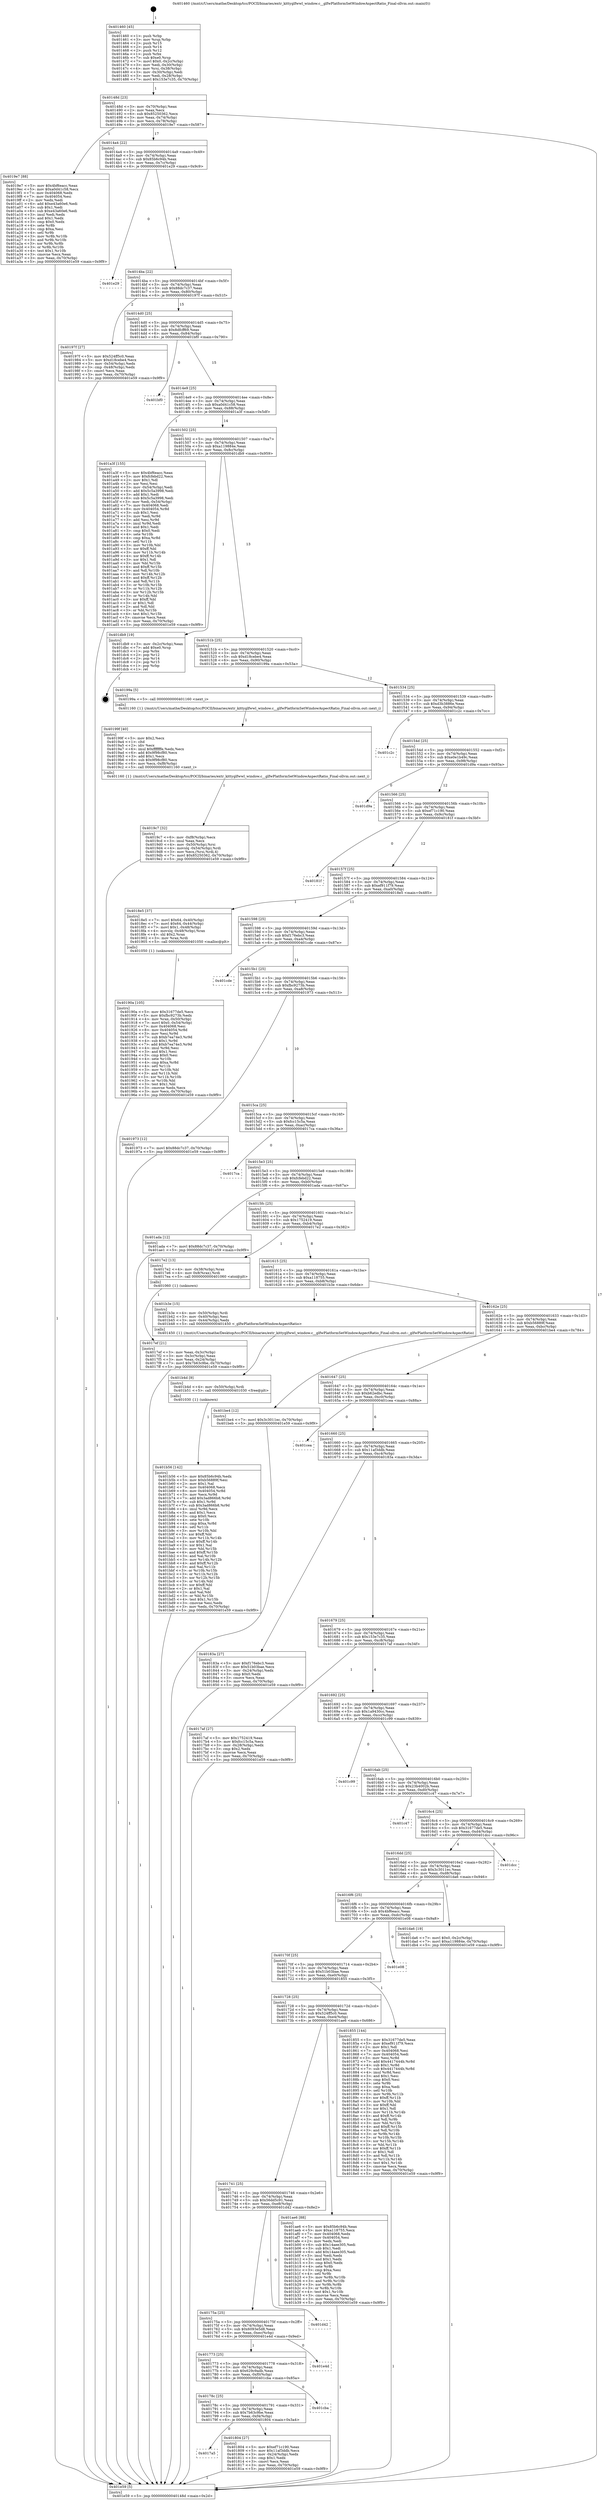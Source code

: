 digraph "0x401460" {
  label = "0x401460 (/mnt/c/Users/mathe/Desktop/tcc/POCII/binaries/extr_kittyglfwwl_window.c__glfwPlatformSetWindowAspectRatio_Final-ollvm.out::main(0))"
  labelloc = "t"
  node[shape=record]

  Entry [label="",width=0.3,height=0.3,shape=circle,fillcolor=black,style=filled]
  "0x40148d" [label="{
     0x40148d [23]\l
     | [instrs]\l
     &nbsp;&nbsp;0x40148d \<+3\>: mov -0x70(%rbp),%eax\l
     &nbsp;&nbsp;0x401490 \<+2\>: mov %eax,%ecx\l
     &nbsp;&nbsp;0x401492 \<+6\>: sub $0x85250362,%ecx\l
     &nbsp;&nbsp;0x401498 \<+3\>: mov %eax,-0x74(%rbp)\l
     &nbsp;&nbsp;0x40149b \<+3\>: mov %ecx,-0x78(%rbp)\l
     &nbsp;&nbsp;0x40149e \<+6\>: je 00000000004019e7 \<main+0x587\>\l
  }"]
  "0x4019e7" [label="{
     0x4019e7 [88]\l
     | [instrs]\l
     &nbsp;&nbsp;0x4019e7 \<+5\>: mov $0x4bf6eacc,%eax\l
     &nbsp;&nbsp;0x4019ec \<+5\>: mov $0xa0d41c58,%ecx\l
     &nbsp;&nbsp;0x4019f1 \<+7\>: mov 0x404068,%edx\l
     &nbsp;&nbsp;0x4019f8 \<+7\>: mov 0x404054,%esi\l
     &nbsp;&nbsp;0x4019ff \<+2\>: mov %edx,%edi\l
     &nbsp;&nbsp;0x401a01 \<+6\>: add $0xe43a60e6,%edi\l
     &nbsp;&nbsp;0x401a07 \<+3\>: sub $0x1,%edi\l
     &nbsp;&nbsp;0x401a0a \<+6\>: sub $0xe43a60e6,%edi\l
     &nbsp;&nbsp;0x401a10 \<+3\>: imul %edi,%edx\l
     &nbsp;&nbsp;0x401a13 \<+3\>: and $0x1,%edx\l
     &nbsp;&nbsp;0x401a16 \<+3\>: cmp $0x0,%edx\l
     &nbsp;&nbsp;0x401a19 \<+4\>: sete %r8b\l
     &nbsp;&nbsp;0x401a1d \<+3\>: cmp $0xa,%esi\l
     &nbsp;&nbsp;0x401a20 \<+4\>: setl %r9b\l
     &nbsp;&nbsp;0x401a24 \<+3\>: mov %r8b,%r10b\l
     &nbsp;&nbsp;0x401a27 \<+3\>: and %r9b,%r10b\l
     &nbsp;&nbsp;0x401a2a \<+3\>: xor %r9b,%r8b\l
     &nbsp;&nbsp;0x401a2d \<+3\>: or %r8b,%r10b\l
     &nbsp;&nbsp;0x401a30 \<+4\>: test $0x1,%r10b\l
     &nbsp;&nbsp;0x401a34 \<+3\>: cmovne %ecx,%eax\l
     &nbsp;&nbsp;0x401a37 \<+3\>: mov %eax,-0x70(%rbp)\l
     &nbsp;&nbsp;0x401a3a \<+5\>: jmp 0000000000401e59 \<main+0x9f9\>\l
  }"]
  "0x4014a4" [label="{
     0x4014a4 [22]\l
     | [instrs]\l
     &nbsp;&nbsp;0x4014a4 \<+5\>: jmp 00000000004014a9 \<main+0x49\>\l
     &nbsp;&nbsp;0x4014a9 \<+3\>: mov -0x74(%rbp),%eax\l
     &nbsp;&nbsp;0x4014ac \<+5\>: sub $0x85b6c94b,%eax\l
     &nbsp;&nbsp;0x4014b1 \<+3\>: mov %eax,-0x7c(%rbp)\l
     &nbsp;&nbsp;0x4014b4 \<+6\>: je 0000000000401e29 \<main+0x9c9\>\l
  }"]
  Exit [label="",width=0.3,height=0.3,shape=circle,fillcolor=black,style=filled,peripheries=2]
  "0x401e29" [label="{
     0x401e29\l
  }", style=dashed]
  "0x4014ba" [label="{
     0x4014ba [22]\l
     | [instrs]\l
     &nbsp;&nbsp;0x4014ba \<+5\>: jmp 00000000004014bf \<main+0x5f\>\l
     &nbsp;&nbsp;0x4014bf \<+3\>: mov -0x74(%rbp),%eax\l
     &nbsp;&nbsp;0x4014c2 \<+5\>: sub $0x88dc7c37,%eax\l
     &nbsp;&nbsp;0x4014c7 \<+3\>: mov %eax,-0x80(%rbp)\l
     &nbsp;&nbsp;0x4014ca \<+6\>: je 000000000040197f \<main+0x51f\>\l
  }"]
  "0x401b56" [label="{
     0x401b56 [142]\l
     | [instrs]\l
     &nbsp;&nbsp;0x401b56 \<+5\>: mov $0x85b6c94b,%edx\l
     &nbsp;&nbsp;0x401b5b \<+5\>: mov $0xb56889f,%esi\l
     &nbsp;&nbsp;0x401b60 \<+2\>: mov $0x1,%al\l
     &nbsp;&nbsp;0x401b62 \<+7\>: mov 0x404068,%ecx\l
     &nbsp;&nbsp;0x401b69 \<+8\>: mov 0x404054,%r8d\l
     &nbsp;&nbsp;0x401b71 \<+3\>: mov %ecx,%r9d\l
     &nbsp;&nbsp;0x401b74 \<+7\>: add $0x3ad866b8,%r9d\l
     &nbsp;&nbsp;0x401b7b \<+4\>: sub $0x1,%r9d\l
     &nbsp;&nbsp;0x401b7f \<+7\>: sub $0x3ad866b8,%r9d\l
     &nbsp;&nbsp;0x401b86 \<+4\>: imul %r9d,%ecx\l
     &nbsp;&nbsp;0x401b8a \<+3\>: and $0x1,%ecx\l
     &nbsp;&nbsp;0x401b8d \<+3\>: cmp $0x0,%ecx\l
     &nbsp;&nbsp;0x401b90 \<+4\>: sete %r10b\l
     &nbsp;&nbsp;0x401b94 \<+4\>: cmp $0xa,%r8d\l
     &nbsp;&nbsp;0x401b98 \<+4\>: setl %r11b\l
     &nbsp;&nbsp;0x401b9c \<+3\>: mov %r10b,%bl\l
     &nbsp;&nbsp;0x401b9f \<+3\>: xor $0xff,%bl\l
     &nbsp;&nbsp;0x401ba2 \<+3\>: mov %r11b,%r14b\l
     &nbsp;&nbsp;0x401ba5 \<+4\>: xor $0xff,%r14b\l
     &nbsp;&nbsp;0x401ba9 \<+2\>: xor $0x1,%al\l
     &nbsp;&nbsp;0x401bab \<+3\>: mov %bl,%r15b\l
     &nbsp;&nbsp;0x401bae \<+4\>: and $0xff,%r15b\l
     &nbsp;&nbsp;0x401bb2 \<+3\>: and %al,%r10b\l
     &nbsp;&nbsp;0x401bb5 \<+3\>: mov %r14b,%r12b\l
     &nbsp;&nbsp;0x401bb8 \<+4\>: and $0xff,%r12b\l
     &nbsp;&nbsp;0x401bbc \<+3\>: and %al,%r11b\l
     &nbsp;&nbsp;0x401bbf \<+3\>: or %r10b,%r15b\l
     &nbsp;&nbsp;0x401bc2 \<+3\>: or %r11b,%r12b\l
     &nbsp;&nbsp;0x401bc5 \<+3\>: xor %r12b,%r15b\l
     &nbsp;&nbsp;0x401bc8 \<+3\>: or %r14b,%bl\l
     &nbsp;&nbsp;0x401bcb \<+3\>: xor $0xff,%bl\l
     &nbsp;&nbsp;0x401bce \<+2\>: or $0x1,%al\l
     &nbsp;&nbsp;0x401bd0 \<+2\>: and %al,%bl\l
     &nbsp;&nbsp;0x401bd2 \<+3\>: or %bl,%r15b\l
     &nbsp;&nbsp;0x401bd5 \<+4\>: test $0x1,%r15b\l
     &nbsp;&nbsp;0x401bd9 \<+3\>: cmovne %esi,%edx\l
     &nbsp;&nbsp;0x401bdc \<+3\>: mov %edx,-0x70(%rbp)\l
     &nbsp;&nbsp;0x401bdf \<+5\>: jmp 0000000000401e59 \<main+0x9f9\>\l
  }"]
  "0x40197f" [label="{
     0x40197f [27]\l
     | [instrs]\l
     &nbsp;&nbsp;0x40197f \<+5\>: mov $0x524ff5c0,%eax\l
     &nbsp;&nbsp;0x401984 \<+5\>: mov $0xd18cebe4,%ecx\l
     &nbsp;&nbsp;0x401989 \<+3\>: mov -0x54(%rbp),%edx\l
     &nbsp;&nbsp;0x40198c \<+3\>: cmp -0x48(%rbp),%edx\l
     &nbsp;&nbsp;0x40198f \<+3\>: cmovl %ecx,%eax\l
     &nbsp;&nbsp;0x401992 \<+3\>: mov %eax,-0x70(%rbp)\l
     &nbsp;&nbsp;0x401995 \<+5\>: jmp 0000000000401e59 \<main+0x9f9\>\l
  }"]
  "0x4014d0" [label="{
     0x4014d0 [25]\l
     | [instrs]\l
     &nbsp;&nbsp;0x4014d0 \<+5\>: jmp 00000000004014d5 \<main+0x75\>\l
     &nbsp;&nbsp;0x4014d5 \<+3\>: mov -0x74(%rbp),%eax\l
     &nbsp;&nbsp;0x4014d8 \<+5\>: sub $0x8dfcff69,%eax\l
     &nbsp;&nbsp;0x4014dd \<+6\>: mov %eax,-0x84(%rbp)\l
     &nbsp;&nbsp;0x4014e3 \<+6\>: je 0000000000401bf0 \<main+0x790\>\l
  }"]
  "0x401b4d" [label="{
     0x401b4d [9]\l
     | [instrs]\l
     &nbsp;&nbsp;0x401b4d \<+4\>: mov -0x50(%rbp),%rdi\l
     &nbsp;&nbsp;0x401b51 \<+5\>: call 0000000000401030 \<free@plt\>\l
     | [calls]\l
     &nbsp;&nbsp;0x401030 \{1\} (unknown)\l
  }"]
  "0x401bf0" [label="{
     0x401bf0\l
  }", style=dashed]
  "0x4014e9" [label="{
     0x4014e9 [25]\l
     | [instrs]\l
     &nbsp;&nbsp;0x4014e9 \<+5\>: jmp 00000000004014ee \<main+0x8e\>\l
     &nbsp;&nbsp;0x4014ee \<+3\>: mov -0x74(%rbp),%eax\l
     &nbsp;&nbsp;0x4014f1 \<+5\>: sub $0xa0d41c58,%eax\l
     &nbsp;&nbsp;0x4014f6 \<+6\>: mov %eax,-0x88(%rbp)\l
     &nbsp;&nbsp;0x4014fc \<+6\>: je 0000000000401a3f \<main+0x5df\>\l
  }"]
  "0x4019c7" [label="{
     0x4019c7 [32]\l
     | [instrs]\l
     &nbsp;&nbsp;0x4019c7 \<+6\>: mov -0xf8(%rbp),%ecx\l
     &nbsp;&nbsp;0x4019cd \<+3\>: imul %eax,%ecx\l
     &nbsp;&nbsp;0x4019d0 \<+4\>: mov -0x50(%rbp),%rsi\l
     &nbsp;&nbsp;0x4019d4 \<+4\>: movslq -0x54(%rbp),%rdi\l
     &nbsp;&nbsp;0x4019d8 \<+3\>: mov %ecx,(%rsi,%rdi,4)\l
     &nbsp;&nbsp;0x4019db \<+7\>: movl $0x85250362,-0x70(%rbp)\l
     &nbsp;&nbsp;0x4019e2 \<+5\>: jmp 0000000000401e59 \<main+0x9f9\>\l
  }"]
  "0x401a3f" [label="{
     0x401a3f [155]\l
     | [instrs]\l
     &nbsp;&nbsp;0x401a3f \<+5\>: mov $0x4bf6eacc,%eax\l
     &nbsp;&nbsp;0x401a44 \<+5\>: mov $0xfcfebd22,%ecx\l
     &nbsp;&nbsp;0x401a49 \<+2\>: mov $0x1,%dl\l
     &nbsp;&nbsp;0x401a4b \<+2\>: xor %esi,%esi\l
     &nbsp;&nbsp;0x401a4d \<+3\>: mov -0x54(%rbp),%edi\l
     &nbsp;&nbsp;0x401a50 \<+6\>: add $0x5c5a3998,%edi\l
     &nbsp;&nbsp;0x401a56 \<+3\>: add $0x1,%edi\l
     &nbsp;&nbsp;0x401a59 \<+6\>: sub $0x5c5a3998,%edi\l
     &nbsp;&nbsp;0x401a5f \<+3\>: mov %edi,-0x54(%rbp)\l
     &nbsp;&nbsp;0x401a62 \<+7\>: mov 0x404068,%edi\l
     &nbsp;&nbsp;0x401a69 \<+8\>: mov 0x404054,%r8d\l
     &nbsp;&nbsp;0x401a71 \<+3\>: sub $0x1,%esi\l
     &nbsp;&nbsp;0x401a74 \<+3\>: mov %edi,%r9d\l
     &nbsp;&nbsp;0x401a77 \<+3\>: add %esi,%r9d\l
     &nbsp;&nbsp;0x401a7a \<+4\>: imul %r9d,%edi\l
     &nbsp;&nbsp;0x401a7e \<+3\>: and $0x1,%edi\l
     &nbsp;&nbsp;0x401a81 \<+3\>: cmp $0x0,%edi\l
     &nbsp;&nbsp;0x401a84 \<+4\>: sete %r10b\l
     &nbsp;&nbsp;0x401a88 \<+4\>: cmp $0xa,%r8d\l
     &nbsp;&nbsp;0x401a8c \<+4\>: setl %r11b\l
     &nbsp;&nbsp;0x401a90 \<+3\>: mov %r10b,%bl\l
     &nbsp;&nbsp;0x401a93 \<+3\>: xor $0xff,%bl\l
     &nbsp;&nbsp;0x401a96 \<+3\>: mov %r11b,%r14b\l
     &nbsp;&nbsp;0x401a99 \<+4\>: xor $0xff,%r14b\l
     &nbsp;&nbsp;0x401a9d \<+3\>: xor $0x1,%dl\l
     &nbsp;&nbsp;0x401aa0 \<+3\>: mov %bl,%r15b\l
     &nbsp;&nbsp;0x401aa3 \<+4\>: and $0xff,%r15b\l
     &nbsp;&nbsp;0x401aa7 \<+3\>: and %dl,%r10b\l
     &nbsp;&nbsp;0x401aaa \<+3\>: mov %r14b,%r12b\l
     &nbsp;&nbsp;0x401aad \<+4\>: and $0xff,%r12b\l
     &nbsp;&nbsp;0x401ab1 \<+3\>: and %dl,%r11b\l
     &nbsp;&nbsp;0x401ab4 \<+3\>: or %r10b,%r15b\l
     &nbsp;&nbsp;0x401ab7 \<+3\>: or %r11b,%r12b\l
     &nbsp;&nbsp;0x401aba \<+3\>: xor %r12b,%r15b\l
     &nbsp;&nbsp;0x401abd \<+3\>: or %r14b,%bl\l
     &nbsp;&nbsp;0x401ac0 \<+3\>: xor $0xff,%bl\l
     &nbsp;&nbsp;0x401ac3 \<+3\>: or $0x1,%dl\l
     &nbsp;&nbsp;0x401ac6 \<+2\>: and %dl,%bl\l
     &nbsp;&nbsp;0x401ac8 \<+3\>: or %bl,%r15b\l
     &nbsp;&nbsp;0x401acb \<+4\>: test $0x1,%r15b\l
     &nbsp;&nbsp;0x401acf \<+3\>: cmovne %ecx,%eax\l
     &nbsp;&nbsp;0x401ad2 \<+3\>: mov %eax,-0x70(%rbp)\l
     &nbsp;&nbsp;0x401ad5 \<+5\>: jmp 0000000000401e59 \<main+0x9f9\>\l
  }"]
  "0x401502" [label="{
     0x401502 [25]\l
     | [instrs]\l
     &nbsp;&nbsp;0x401502 \<+5\>: jmp 0000000000401507 \<main+0xa7\>\l
     &nbsp;&nbsp;0x401507 \<+3\>: mov -0x74(%rbp),%eax\l
     &nbsp;&nbsp;0x40150a \<+5\>: sub $0xa119884e,%eax\l
     &nbsp;&nbsp;0x40150f \<+6\>: mov %eax,-0x8c(%rbp)\l
     &nbsp;&nbsp;0x401515 \<+6\>: je 0000000000401db9 \<main+0x959\>\l
  }"]
  "0x40199f" [label="{
     0x40199f [40]\l
     | [instrs]\l
     &nbsp;&nbsp;0x40199f \<+5\>: mov $0x2,%ecx\l
     &nbsp;&nbsp;0x4019a4 \<+1\>: cltd\l
     &nbsp;&nbsp;0x4019a5 \<+2\>: idiv %ecx\l
     &nbsp;&nbsp;0x4019a7 \<+6\>: imul $0xfffffffe,%edx,%ecx\l
     &nbsp;&nbsp;0x4019ad \<+6\>: add $0x9f98cf80,%ecx\l
     &nbsp;&nbsp;0x4019b3 \<+3\>: add $0x1,%ecx\l
     &nbsp;&nbsp;0x4019b6 \<+6\>: sub $0x9f98cf80,%ecx\l
     &nbsp;&nbsp;0x4019bc \<+6\>: mov %ecx,-0xf8(%rbp)\l
     &nbsp;&nbsp;0x4019c2 \<+5\>: call 0000000000401160 \<next_i\>\l
     | [calls]\l
     &nbsp;&nbsp;0x401160 \{1\} (/mnt/c/Users/mathe/Desktop/tcc/POCII/binaries/extr_kittyglfwwl_window.c__glfwPlatformSetWindowAspectRatio_Final-ollvm.out::next_i)\l
  }"]
  "0x401db9" [label="{
     0x401db9 [19]\l
     | [instrs]\l
     &nbsp;&nbsp;0x401db9 \<+3\>: mov -0x2c(%rbp),%eax\l
     &nbsp;&nbsp;0x401dbc \<+7\>: add $0xe0,%rsp\l
     &nbsp;&nbsp;0x401dc3 \<+1\>: pop %rbx\l
     &nbsp;&nbsp;0x401dc4 \<+2\>: pop %r12\l
     &nbsp;&nbsp;0x401dc6 \<+2\>: pop %r14\l
     &nbsp;&nbsp;0x401dc8 \<+2\>: pop %r15\l
     &nbsp;&nbsp;0x401dca \<+1\>: pop %rbp\l
     &nbsp;&nbsp;0x401dcb \<+1\>: ret\l
  }"]
  "0x40151b" [label="{
     0x40151b [25]\l
     | [instrs]\l
     &nbsp;&nbsp;0x40151b \<+5\>: jmp 0000000000401520 \<main+0xc0\>\l
     &nbsp;&nbsp;0x401520 \<+3\>: mov -0x74(%rbp),%eax\l
     &nbsp;&nbsp;0x401523 \<+5\>: sub $0xd18cebe4,%eax\l
     &nbsp;&nbsp;0x401528 \<+6\>: mov %eax,-0x90(%rbp)\l
     &nbsp;&nbsp;0x40152e \<+6\>: je 000000000040199a \<main+0x53a\>\l
  }"]
  "0x40190a" [label="{
     0x40190a [105]\l
     | [instrs]\l
     &nbsp;&nbsp;0x40190a \<+5\>: mov $0x31677de5,%ecx\l
     &nbsp;&nbsp;0x40190f \<+5\>: mov $0xfbc9273b,%edx\l
     &nbsp;&nbsp;0x401914 \<+4\>: mov %rax,-0x50(%rbp)\l
     &nbsp;&nbsp;0x401918 \<+7\>: movl $0x0,-0x54(%rbp)\l
     &nbsp;&nbsp;0x40191f \<+7\>: mov 0x404068,%esi\l
     &nbsp;&nbsp;0x401926 \<+8\>: mov 0x404054,%r8d\l
     &nbsp;&nbsp;0x40192e \<+3\>: mov %esi,%r9d\l
     &nbsp;&nbsp;0x401931 \<+7\>: sub $0xb7ea74e3,%r9d\l
     &nbsp;&nbsp;0x401938 \<+4\>: sub $0x1,%r9d\l
     &nbsp;&nbsp;0x40193c \<+7\>: add $0xb7ea74e3,%r9d\l
     &nbsp;&nbsp;0x401943 \<+4\>: imul %r9d,%esi\l
     &nbsp;&nbsp;0x401947 \<+3\>: and $0x1,%esi\l
     &nbsp;&nbsp;0x40194a \<+3\>: cmp $0x0,%esi\l
     &nbsp;&nbsp;0x40194d \<+4\>: sete %r10b\l
     &nbsp;&nbsp;0x401951 \<+4\>: cmp $0xa,%r8d\l
     &nbsp;&nbsp;0x401955 \<+4\>: setl %r11b\l
     &nbsp;&nbsp;0x401959 \<+3\>: mov %r10b,%bl\l
     &nbsp;&nbsp;0x40195c \<+3\>: and %r11b,%bl\l
     &nbsp;&nbsp;0x40195f \<+3\>: xor %r11b,%r10b\l
     &nbsp;&nbsp;0x401962 \<+3\>: or %r10b,%bl\l
     &nbsp;&nbsp;0x401965 \<+3\>: test $0x1,%bl\l
     &nbsp;&nbsp;0x401968 \<+3\>: cmovne %edx,%ecx\l
     &nbsp;&nbsp;0x40196b \<+3\>: mov %ecx,-0x70(%rbp)\l
     &nbsp;&nbsp;0x40196e \<+5\>: jmp 0000000000401e59 \<main+0x9f9\>\l
  }"]
  "0x40199a" [label="{
     0x40199a [5]\l
     | [instrs]\l
     &nbsp;&nbsp;0x40199a \<+5\>: call 0000000000401160 \<next_i\>\l
     | [calls]\l
     &nbsp;&nbsp;0x401160 \{1\} (/mnt/c/Users/mathe/Desktop/tcc/POCII/binaries/extr_kittyglfwwl_window.c__glfwPlatformSetWindowAspectRatio_Final-ollvm.out::next_i)\l
  }"]
  "0x401534" [label="{
     0x401534 [25]\l
     | [instrs]\l
     &nbsp;&nbsp;0x401534 \<+5\>: jmp 0000000000401539 \<main+0xd9\>\l
     &nbsp;&nbsp;0x401539 \<+3\>: mov -0x74(%rbp),%eax\l
     &nbsp;&nbsp;0x40153c \<+5\>: sub $0xd3b3886e,%eax\l
     &nbsp;&nbsp;0x401541 \<+6\>: mov %eax,-0x94(%rbp)\l
     &nbsp;&nbsp;0x401547 \<+6\>: je 0000000000401c2c \<main+0x7cc\>\l
  }"]
  "0x4017a5" [label="{
     0x4017a5\l
  }", style=dashed]
  "0x401c2c" [label="{
     0x401c2c\l
  }", style=dashed]
  "0x40154d" [label="{
     0x40154d [25]\l
     | [instrs]\l
     &nbsp;&nbsp;0x40154d \<+5\>: jmp 0000000000401552 \<main+0xf2\>\l
     &nbsp;&nbsp;0x401552 \<+3\>: mov -0x74(%rbp),%eax\l
     &nbsp;&nbsp;0x401555 \<+5\>: sub $0xe0e1b49c,%eax\l
     &nbsp;&nbsp;0x40155a \<+6\>: mov %eax,-0x98(%rbp)\l
     &nbsp;&nbsp;0x401560 \<+6\>: je 0000000000401d9a \<main+0x93a\>\l
  }"]
  "0x401804" [label="{
     0x401804 [27]\l
     | [instrs]\l
     &nbsp;&nbsp;0x401804 \<+5\>: mov $0xef71c190,%eax\l
     &nbsp;&nbsp;0x401809 \<+5\>: mov $0x11af3ddb,%ecx\l
     &nbsp;&nbsp;0x40180e \<+3\>: mov -0x24(%rbp),%edx\l
     &nbsp;&nbsp;0x401811 \<+3\>: cmp $0x1,%edx\l
     &nbsp;&nbsp;0x401814 \<+3\>: cmovl %ecx,%eax\l
     &nbsp;&nbsp;0x401817 \<+3\>: mov %eax,-0x70(%rbp)\l
     &nbsp;&nbsp;0x40181a \<+5\>: jmp 0000000000401e59 \<main+0x9f9\>\l
  }"]
  "0x401d9a" [label="{
     0x401d9a\l
  }", style=dashed]
  "0x401566" [label="{
     0x401566 [25]\l
     | [instrs]\l
     &nbsp;&nbsp;0x401566 \<+5\>: jmp 000000000040156b \<main+0x10b\>\l
     &nbsp;&nbsp;0x40156b \<+3\>: mov -0x74(%rbp),%eax\l
     &nbsp;&nbsp;0x40156e \<+5\>: sub $0xef71c190,%eax\l
     &nbsp;&nbsp;0x401573 \<+6\>: mov %eax,-0x9c(%rbp)\l
     &nbsp;&nbsp;0x401579 \<+6\>: je 000000000040181f \<main+0x3bf\>\l
  }"]
  "0x40178c" [label="{
     0x40178c [25]\l
     | [instrs]\l
     &nbsp;&nbsp;0x40178c \<+5\>: jmp 0000000000401791 \<main+0x331\>\l
     &nbsp;&nbsp;0x401791 \<+3\>: mov -0x74(%rbp),%eax\l
     &nbsp;&nbsp;0x401794 \<+5\>: sub $0x7b63c9be,%eax\l
     &nbsp;&nbsp;0x401799 \<+6\>: mov %eax,-0xf4(%rbp)\l
     &nbsp;&nbsp;0x40179f \<+6\>: je 0000000000401804 \<main+0x3a4\>\l
  }"]
  "0x40181f" [label="{
     0x40181f\l
  }", style=dashed]
  "0x40157f" [label="{
     0x40157f [25]\l
     | [instrs]\l
     &nbsp;&nbsp;0x40157f \<+5\>: jmp 0000000000401584 \<main+0x124\>\l
     &nbsp;&nbsp;0x401584 \<+3\>: mov -0x74(%rbp),%eax\l
     &nbsp;&nbsp;0x401587 \<+5\>: sub $0xef911f79,%eax\l
     &nbsp;&nbsp;0x40158c \<+6\>: mov %eax,-0xa0(%rbp)\l
     &nbsp;&nbsp;0x401592 \<+6\>: je 00000000004018e5 \<main+0x485\>\l
  }"]
  "0x401cba" [label="{
     0x401cba\l
  }", style=dashed]
  "0x4018e5" [label="{
     0x4018e5 [37]\l
     | [instrs]\l
     &nbsp;&nbsp;0x4018e5 \<+7\>: movl $0x64,-0x40(%rbp)\l
     &nbsp;&nbsp;0x4018ec \<+7\>: movl $0x64,-0x44(%rbp)\l
     &nbsp;&nbsp;0x4018f3 \<+7\>: movl $0x1,-0x48(%rbp)\l
     &nbsp;&nbsp;0x4018fa \<+4\>: movslq -0x48(%rbp),%rax\l
     &nbsp;&nbsp;0x4018fe \<+4\>: shl $0x2,%rax\l
     &nbsp;&nbsp;0x401902 \<+3\>: mov %rax,%rdi\l
     &nbsp;&nbsp;0x401905 \<+5\>: call 0000000000401050 \<malloc@plt\>\l
     | [calls]\l
     &nbsp;&nbsp;0x401050 \{1\} (unknown)\l
  }"]
  "0x401598" [label="{
     0x401598 [25]\l
     | [instrs]\l
     &nbsp;&nbsp;0x401598 \<+5\>: jmp 000000000040159d \<main+0x13d\>\l
     &nbsp;&nbsp;0x40159d \<+3\>: mov -0x74(%rbp),%eax\l
     &nbsp;&nbsp;0x4015a0 \<+5\>: sub $0xf176ebc3,%eax\l
     &nbsp;&nbsp;0x4015a5 \<+6\>: mov %eax,-0xa4(%rbp)\l
     &nbsp;&nbsp;0x4015ab \<+6\>: je 0000000000401cde \<main+0x87e\>\l
  }"]
  "0x401773" [label="{
     0x401773 [25]\l
     | [instrs]\l
     &nbsp;&nbsp;0x401773 \<+5\>: jmp 0000000000401778 \<main+0x318\>\l
     &nbsp;&nbsp;0x401778 \<+3\>: mov -0x74(%rbp),%eax\l
     &nbsp;&nbsp;0x40177b \<+5\>: sub $0x629c9adb,%eax\l
     &nbsp;&nbsp;0x401780 \<+6\>: mov %eax,-0xf0(%rbp)\l
     &nbsp;&nbsp;0x401786 \<+6\>: je 0000000000401cba \<main+0x85a\>\l
  }"]
  "0x401cde" [label="{
     0x401cde\l
  }", style=dashed]
  "0x4015b1" [label="{
     0x4015b1 [25]\l
     | [instrs]\l
     &nbsp;&nbsp;0x4015b1 \<+5\>: jmp 00000000004015b6 \<main+0x156\>\l
     &nbsp;&nbsp;0x4015b6 \<+3\>: mov -0x74(%rbp),%eax\l
     &nbsp;&nbsp;0x4015b9 \<+5\>: sub $0xfbc9273b,%eax\l
     &nbsp;&nbsp;0x4015be \<+6\>: mov %eax,-0xa8(%rbp)\l
     &nbsp;&nbsp;0x4015c4 \<+6\>: je 0000000000401973 \<main+0x513\>\l
  }"]
  "0x401e4d" [label="{
     0x401e4d\l
  }", style=dashed]
  "0x401973" [label="{
     0x401973 [12]\l
     | [instrs]\l
     &nbsp;&nbsp;0x401973 \<+7\>: movl $0x88dc7c37,-0x70(%rbp)\l
     &nbsp;&nbsp;0x40197a \<+5\>: jmp 0000000000401e59 \<main+0x9f9\>\l
  }"]
  "0x4015ca" [label="{
     0x4015ca [25]\l
     | [instrs]\l
     &nbsp;&nbsp;0x4015ca \<+5\>: jmp 00000000004015cf \<main+0x16f\>\l
     &nbsp;&nbsp;0x4015cf \<+3\>: mov -0x74(%rbp),%eax\l
     &nbsp;&nbsp;0x4015d2 \<+5\>: sub $0xfcc15c5a,%eax\l
     &nbsp;&nbsp;0x4015d7 \<+6\>: mov %eax,-0xac(%rbp)\l
     &nbsp;&nbsp;0x4015dd \<+6\>: je 00000000004017ca \<main+0x36a\>\l
  }"]
  "0x40175a" [label="{
     0x40175a [25]\l
     | [instrs]\l
     &nbsp;&nbsp;0x40175a \<+5\>: jmp 000000000040175f \<main+0x2ff\>\l
     &nbsp;&nbsp;0x40175f \<+3\>: mov -0x74(%rbp),%eax\l
     &nbsp;&nbsp;0x401762 \<+5\>: sub $0x6093e5d8,%eax\l
     &nbsp;&nbsp;0x401767 \<+6\>: mov %eax,-0xec(%rbp)\l
     &nbsp;&nbsp;0x40176d \<+6\>: je 0000000000401e4d \<main+0x9ed\>\l
  }"]
  "0x4017ca" [label="{
     0x4017ca\l
  }", style=dashed]
  "0x4015e3" [label="{
     0x4015e3 [25]\l
     | [instrs]\l
     &nbsp;&nbsp;0x4015e3 \<+5\>: jmp 00000000004015e8 \<main+0x188\>\l
     &nbsp;&nbsp;0x4015e8 \<+3\>: mov -0x74(%rbp),%eax\l
     &nbsp;&nbsp;0x4015eb \<+5\>: sub $0xfcfebd22,%eax\l
     &nbsp;&nbsp;0x4015f0 \<+6\>: mov %eax,-0xb0(%rbp)\l
     &nbsp;&nbsp;0x4015f6 \<+6\>: je 0000000000401ada \<main+0x67a\>\l
  }"]
  "0x401d42" [label="{
     0x401d42\l
  }", style=dashed]
  "0x401ada" [label="{
     0x401ada [12]\l
     | [instrs]\l
     &nbsp;&nbsp;0x401ada \<+7\>: movl $0x88dc7c37,-0x70(%rbp)\l
     &nbsp;&nbsp;0x401ae1 \<+5\>: jmp 0000000000401e59 \<main+0x9f9\>\l
  }"]
  "0x4015fc" [label="{
     0x4015fc [25]\l
     | [instrs]\l
     &nbsp;&nbsp;0x4015fc \<+5\>: jmp 0000000000401601 \<main+0x1a1\>\l
     &nbsp;&nbsp;0x401601 \<+3\>: mov -0x74(%rbp),%eax\l
     &nbsp;&nbsp;0x401604 \<+5\>: sub $0x1752419,%eax\l
     &nbsp;&nbsp;0x401609 \<+6\>: mov %eax,-0xb4(%rbp)\l
     &nbsp;&nbsp;0x40160f \<+6\>: je 00000000004017e2 \<main+0x382\>\l
  }"]
  "0x401741" [label="{
     0x401741 [25]\l
     | [instrs]\l
     &nbsp;&nbsp;0x401741 \<+5\>: jmp 0000000000401746 \<main+0x2e6\>\l
     &nbsp;&nbsp;0x401746 \<+3\>: mov -0x74(%rbp),%eax\l
     &nbsp;&nbsp;0x401749 \<+5\>: sub $0x56dd5c91,%eax\l
     &nbsp;&nbsp;0x40174e \<+6\>: mov %eax,-0xe8(%rbp)\l
     &nbsp;&nbsp;0x401754 \<+6\>: je 0000000000401d42 \<main+0x8e2\>\l
  }"]
  "0x4017e2" [label="{
     0x4017e2 [13]\l
     | [instrs]\l
     &nbsp;&nbsp;0x4017e2 \<+4\>: mov -0x38(%rbp),%rax\l
     &nbsp;&nbsp;0x4017e6 \<+4\>: mov 0x8(%rax),%rdi\l
     &nbsp;&nbsp;0x4017ea \<+5\>: call 0000000000401060 \<atoi@plt\>\l
     | [calls]\l
     &nbsp;&nbsp;0x401060 \{1\} (unknown)\l
  }"]
  "0x401615" [label="{
     0x401615 [25]\l
     | [instrs]\l
     &nbsp;&nbsp;0x401615 \<+5\>: jmp 000000000040161a \<main+0x1ba\>\l
     &nbsp;&nbsp;0x40161a \<+3\>: mov -0x74(%rbp),%eax\l
     &nbsp;&nbsp;0x40161d \<+5\>: sub $0xa118755,%eax\l
     &nbsp;&nbsp;0x401622 \<+6\>: mov %eax,-0xb8(%rbp)\l
     &nbsp;&nbsp;0x401628 \<+6\>: je 0000000000401b3e \<main+0x6de\>\l
  }"]
  "0x401ae6" [label="{
     0x401ae6 [88]\l
     | [instrs]\l
     &nbsp;&nbsp;0x401ae6 \<+5\>: mov $0x85b6c94b,%eax\l
     &nbsp;&nbsp;0x401aeb \<+5\>: mov $0xa118755,%ecx\l
     &nbsp;&nbsp;0x401af0 \<+7\>: mov 0x404068,%edx\l
     &nbsp;&nbsp;0x401af7 \<+7\>: mov 0x404054,%esi\l
     &nbsp;&nbsp;0x401afe \<+2\>: mov %edx,%edi\l
     &nbsp;&nbsp;0x401b00 \<+6\>: sub $0x14aee305,%edi\l
     &nbsp;&nbsp;0x401b06 \<+3\>: sub $0x1,%edi\l
     &nbsp;&nbsp;0x401b09 \<+6\>: add $0x14aee305,%edi\l
     &nbsp;&nbsp;0x401b0f \<+3\>: imul %edi,%edx\l
     &nbsp;&nbsp;0x401b12 \<+3\>: and $0x1,%edx\l
     &nbsp;&nbsp;0x401b15 \<+3\>: cmp $0x0,%edx\l
     &nbsp;&nbsp;0x401b18 \<+4\>: sete %r8b\l
     &nbsp;&nbsp;0x401b1c \<+3\>: cmp $0xa,%esi\l
     &nbsp;&nbsp;0x401b1f \<+4\>: setl %r9b\l
     &nbsp;&nbsp;0x401b23 \<+3\>: mov %r8b,%r10b\l
     &nbsp;&nbsp;0x401b26 \<+3\>: and %r9b,%r10b\l
     &nbsp;&nbsp;0x401b29 \<+3\>: xor %r9b,%r8b\l
     &nbsp;&nbsp;0x401b2c \<+3\>: or %r8b,%r10b\l
     &nbsp;&nbsp;0x401b2f \<+4\>: test $0x1,%r10b\l
     &nbsp;&nbsp;0x401b33 \<+3\>: cmovne %ecx,%eax\l
     &nbsp;&nbsp;0x401b36 \<+3\>: mov %eax,-0x70(%rbp)\l
     &nbsp;&nbsp;0x401b39 \<+5\>: jmp 0000000000401e59 \<main+0x9f9\>\l
  }"]
  "0x401b3e" [label="{
     0x401b3e [15]\l
     | [instrs]\l
     &nbsp;&nbsp;0x401b3e \<+4\>: mov -0x50(%rbp),%rdi\l
     &nbsp;&nbsp;0x401b42 \<+3\>: mov -0x40(%rbp),%esi\l
     &nbsp;&nbsp;0x401b45 \<+3\>: mov -0x44(%rbp),%edx\l
     &nbsp;&nbsp;0x401b48 \<+5\>: call 0000000000401450 \<_glfwPlatformSetWindowAspectRatio\>\l
     | [calls]\l
     &nbsp;&nbsp;0x401450 \{1\} (/mnt/c/Users/mathe/Desktop/tcc/POCII/binaries/extr_kittyglfwwl_window.c__glfwPlatformSetWindowAspectRatio_Final-ollvm.out::_glfwPlatformSetWindowAspectRatio)\l
  }"]
  "0x40162e" [label="{
     0x40162e [25]\l
     | [instrs]\l
     &nbsp;&nbsp;0x40162e \<+5\>: jmp 0000000000401633 \<main+0x1d3\>\l
     &nbsp;&nbsp;0x401633 \<+3\>: mov -0x74(%rbp),%eax\l
     &nbsp;&nbsp;0x401636 \<+5\>: sub $0xb56889f,%eax\l
     &nbsp;&nbsp;0x40163b \<+6\>: mov %eax,-0xbc(%rbp)\l
     &nbsp;&nbsp;0x401641 \<+6\>: je 0000000000401be4 \<main+0x784\>\l
  }"]
  "0x401728" [label="{
     0x401728 [25]\l
     | [instrs]\l
     &nbsp;&nbsp;0x401728 \<+5\>: jmp 000000000040172d \<main+0x2cd\>\l
     &nbsp;&nbsp;0x40172d \<+3\>: mov -0x74(%rbp),%eax\l
     &nbsp;&nbsp;0x401730 \<+5\>: sub $0x524ff5c0,%eax\l
     &nbsp;&nbsp;0x401735 \<+6\>: mov %eax,-0xe4(%rbp)\l
     &nbsp;&nbsp;0x40173b \<+6\>: je 0000000000401ae6 \<main+0x686\>\l
  }"]
  "0x401be4" [label="{
     0x401be4 [12]\l
     | [instrs]\l
     &nbsp;&nbsp;0x401be4 \<+7\>: movl $0x3c3011ec,-0x70(%rbp)\l
     &nbsp;&nbsp;0x401beb \<+5\>: jmp 0000000000401e59 \<main+0x9f9\>\l
  }"]
  "0x401647" [label="{
     0x401647 [25]\l
     | [instrs]\l
     &nbsp;&nbsp;0x401647 \<+5\>: jmp 000000000040164c \<main+0x1ec\>\l
     &nbsp;&nbsp;0x40164c \<+3\>: mov -0x74(%rbp),%eax\l
     &nbsp;&nbsp;0x40164f \<+5\>: sub $0xb62edbc,%eax\l
     &nbsp;&nbsp;0x401654 \<+6\>: mov %eax,-0xc0(%rbp)\l
     &nbsp;&nbsp;0x40165a \<+6\>: je 0000000000401cea \<main+0x88a\>\l
  }"]
  "0x401855" [label="{
     0x401855 [144]\l
     | [instrs]\l
     &nbsp;&nbsp;0x401855 \<+5\>: mov $0x31677de5,%eax\l
     &nbsp;&nbsp;0x40185a \<+5\>: mov $0xef911f79,%ecx\l
     &nbsp;&nbsp;0x40185f \<+2\>: mov $0x1,%dl\l
     &nbsp;&nbsp;0x401861 \<+7\>: mov 0x404068,%esi\l
     &nbsp;&nbsp;0x401868 \<+7\>: mov 0x404054,%edi\l
     &nbsp;&nbsp;0x40186f \<+3\>: mov %esi,%r8d\l
     &nbsp;&nbsp;0x401872 \<+7\>: add $0x4417444b,%r8d\l
     &nbsp;&nbsp;0x401879 \<+4\>: sub $0x1,%r8d\l
     &nbsp;&nbsp;0x40187d \<+7\>: sub $0x4417444b,%r8d\l
     &nbsp;&nbsp;0x401884 \<+4\>: imul %r8d,%esi\l
     &nbsp;&nbsp;0x401888 \<+3\>: and $0x1,%esi\l
     &nbsp;&nbsp;0x40188b \<+3\>: cmp $0x0,%esi\l
     &nbsp;&nbsp;0x40188e \<+4\>: sete %r9b\l
     &nbsp;&nbsp;0x401892 \<+3\>: cmp $0xa,%edi\l
     &nbsp;&nbsp;0x401895 \<+4\>: setl %r10b\l
     &nbsp;&nbsp;0x401899 \<+3\>: mov %r9b,%r11b\l
     &nbsp;&nbsp;0x40189c \<+4\>: xor $0xff,%r11b\l
     &nbsp;&nbsp;0x4018a0 \<+3\>: mov %r10b,%bl\l
     &nbsp;&nbsp;0x4018a3 \<+3\>: xor $0xff,%bl\l
     &nbsp;&nbsp;0x4018a6 \<+3\>: xor $0x1,%dl\l
     &nbsp;&nbsp;0x4018a9 \<+3\>: mov %r11b,%r14b\l
     &nbsp;&nbsp;0x4018ac \<+4\>: and $0xff,%r14b\l
     &nbsp;&nbsp;0x4018b0 \<+3\>: and %dl,%r9b\l
     &nbsp;&nbsp;0x4018b3 \<+3\>: mov %bl,%r15b\l
     &nbsp;&nbsp;0x4018b6 \<+4\>: and $0xff,%r15b\l
     &nbsp;&nbsp;0x4018ba \<+3\>: and %dl,%r10b\l
     &nbsp;&nbsp;0x4018bd \<+3\>: or %r9b,%r14b\l
     &nbsp;&nbsp;0x4018c0 \<+3\>: or %r10b,%r15b\l
     &nbsp;&nbsp;0x4018c3 \<+3\>: xor %r15b,%r14b\l
     &nbsp;&nbsp;0x4018c6 \<+3\>: or %bl,%r11b\l
     &nbsp;&nbsp;0x4018c9 \<+4\>: xor $0xff,%r11b\l
     &nbsp;&nbsp;0x4018cd \<+3\>: or $0x1,%dl\l
     &nbsp;&nbsp;0x4018d0 \<+3\>: and %dl,%r11b\l
     &nbsp;&nbsp;0x4018d3 \<+3\>: or %r11b,%r14b\l
     &nbsp;&nbsp;0x4018d6 \<+4\>: test $0x1,%r14b\l
     &nbsp;&nbsp;0x4018da \<+3\>: cmovne %ecx,%eax\l
     &nbsp;&nbsp;0x4018dd \<+3\>: mov %eax,-0x70(%rbp)\l
     &nbsp;&nbsp;0x4018e0 \<+5\>: jmp 0000000000401e59 \<main+0x9f9\>\l
  }"]
  "0x401cea" [label="{
     0x401cea\l
  }", style=dashed]
  "0x401660" [label="{
     0x401660 [25]\l
     | [instrs]\l
     &nbsp;&nbsp;0x401660 \<+5\>: jmp 0000000000401665 \<main+0x205\>\l
     &nbsp;&nbsp;0x401665 \<+3\>: mov -0x74(%rbp),%eax\l
     &nbsp;&nbsp;0x401668 \<+5\>: sub $0x11af3ddb,%eax\l
     &nbsp;&nbsp;0x40166d \<+6\>: mov %eax,-0xc4(%rbp)\l
     &nbsp;&nbsp;0x401673 \<+6\>: je 000000000040183a \<main+0x3da\>\l
  }"]
  "0x40170f" [label="{
     0x40170f [25]\l
     | [instrs]\l
     &nbsp;&nbsp;0x40170f \<+5\>: jmp 0000000000401714 \<main+0x2b4\>\l
     &nbsp;&nbsp;0x401714 \<+3\>: mov -0x74(%rbp),%eax\l
     &nbsp;&nbsp;0x401717 \<+5\>: sub $0x51b03bae,%eax\l
     &nbsp;&nbsp;0x40171c \<+6\>: mov %eax,-0xe0(%rbp)\l
     &nbsp;&nbsp;0x401722 \<+6\>: je 0000000000401855 \<main+0x3f5\>\l
  }"]
  "0x40183a" [label="{
     0x40183a [27]\l
     | [instrs]\l
     &nbsp;&nbsp;0x40183a \<+5\>: mov $0xf176ebc3,%eax\l
     &nbsp;&nbsp;0x40183f \<+5\>: mov $0x51b03bae,%ecx\l
     &nbsp;&nbsp;0x401844 \<+3\>: mov -0x24(%rbp),%edx\l
     &nbsp;&nbsp;0x401847 \<+3\>: cmp $0x0,%edx\l
     &nbsp;&nbsp;0x40184a \<+3\>: cmove %ecx,%eax\l
     &nbsp;&nbsp;0x40184d \<+3\>: mov %eax,-0x70(%rbp)\l
     &nbsp;&nbsp;0x401850 \<+5\>: jmp 0000000000401e59 \<main+0x9f9\>\l
  }"]
  "0x401679" [label="{
     0x401679 [25]\l
     | [instrs]\l
     &nbsp;&nbsp;0x401679 \<+5\>: jmp 000000000040167e \<main+0x21e\>\l
     &nbsp;&nbsp;0x40167e \<+3\>: mov -0x74(%rbp),%eax\l
     &nbsp;&nbsp;0x401681 \<+5\>: sub $0x153e7c35,%eax\l
     &nbsp;&nbsp;0x401686 \<+6\>: mov %eax,-0xc8(%rbp)\l
     &nbsp;&nbsp;0x40168c \<+6\>: je 00000000004017af \<main+0x34f\>\l
  }"]
  "0x401e08" [label="{
     0x401e08\l
  }", style=dashed]
  "0x4017af" [label="{
     0x4017af [27]\l
     | [instrs]\l
     &nbsp;&nbsp;0x4017af \<+5\>: mov $0x1752419,%eax\l
     &nbsp;&nbsp;0x4017b4 \<+5\>: mov $0xfcc15c5a,%ecx\l
     &nbsp;&nbsp;0x4017b9 \<+3\>: mov -0x28(%rbp),%edx\l
     &nbsp;&nbsp;0x4017bc \<+3\>: cmp $0x2,%edx\l
     &nbsp;&nbsp;0x4017bf \<+3\>: cmovne %ecx,%eax\l
     &nbsp;&nbsp;0x4017c2 \<+3\>: mov %eax,-0x70(%rbp)\l
     &nbsp;&nbsp;0x4017c5 \<+5\>: jmp 0000000000401e59 \<main+0x9f9\>\l
  }"]
  "0x401692" [label="{
     0x401692 [25]\l
     | [instrs]\l
     &nbsp;&nbsp;0x401692 \<+5\>: jmp 0000000000401697 \<main+0x237\>\l
     &nbsp;&nbsp;0x401697 \<+3\>: mov -0x74(%rbp),%eax\l
     &nbsp;&nbsp;0x40169a \<+5\>: sub $0x1a9430cc,%eax\l
     &nbsp;&nbsp;0x40169f \<+6\>: mov %eax,-0xcc(%rbp)\l
     &nbsp;&nbsp;0x4016a5 \<+6\>: je 0000000000401c99 \<main+0x839\>\l
  }"]
  "0x401e59" [label="{
     0x401e59 [5]\l
     | [instrs]\l
     &nbsp;&nbsp;0x401e59 \<+5\>: jmp 000000000040148d \<main+0x2d\>\l
  }"]
  "0x401460" [label="{
     0x401460 [45]\l
     | [instrs]\l
     &nbsp;&nbsp;0x401460 \<+1\>: push %rbp\l
     &nbsp;&nbsp;0x401461 \<+3\>: mov %rsp,%rbp\l
     &nbsp;&nbsp;0x401464 \<+2\>: push %r15\l
     &nbsp;&nbsp;0x401466 \<+2\>: push %r14\l
     &nbsp;&nbsp;0x401468 \<+2\>: push %r12\l
     &nbsp;&nbsp;0x40146a \<+1\>: push %rbx\l
     &nbsp;&nbsp;0x40146b \<+7\>: sub $0xe0,%rsp\l
     &nbsp;&nbsp;0x401472 \<+7\>: movl $0x0,-0x2c(%rbp)\l
     &nbsp;&nbsp;0x401479 \<+3\>: mov %edi,-0x30(%rbp)\l
     &nbsp;&nbsp;0x40147c \<+4\>: mov %rsi,-0x38(%rbp)\l
     &nbsp;&nbsp;0x401480 \<+3\>: mov -0x30(%rbp),%edi\l
     &nbsp;&nbsp;0x401483 \<+3\>: mov %edi,-0x28(%rbp)\l
     &nbsp;&nbsp;0x401486 \<+7\>: movl $0x153e7c35,-0x70(%rbp)\l
  }"]
  "0x4017ef" [label="{
     0x4017ef [21]\l
     | [instrs]\l
     &nbsp;&nbsp;0x4017ef \<+3\>: mov %eax,-0x3c(%rbp)\l
     &nbsp;&nbsp;0x4017f2 \<+3\>: mov -0x3c(%rbp),%eax\l
     &nbsp;&nbsp;0x4017f5 \<+3\>: mov %eax,-0x24(%rbp)\l
     &nbsp;&nbsp;0x4017f8 \<+7\>: movl $0x7b63c9be,-0x70(%rbp)\l
     &nbsp;&nbsp;0x4017ff \<+5\>: jmp 0000000000401e59 \<main+0x9f9\>\l
  }"]
  "0x4016f6" [label="{
     0x4016f6 [25]\l
     | [instrs]\l
     &nbsp;&nbsp;0x4016f6 \<+5\>: jmp 00000000004016fb \<main+0x29b\>\l
     &nbsp;&nbsp;0x4016fb \<+3\>: mov -0x74(%rbp),%eax\l
     &nbsp;&nbsp;0x4016fe \<+5\>: sub $0x4bf6eacc,%eax\l
     &nbsp;&nbsp;0x401703 \<+6\>: mov %eax,-0xdc(%rbp)\l
     &nbsp;&nbsp;0x401709 \<+6\>: je 0000000000401e08 \<main+0x9a8\>\l
  }"]
  "0x401c99" [label="{
     0x401c99\l
  }", style=dashed]
  "0x4016ab" [label="{
     0x4016ab [25]\l
     | [instrs]\l
     &nbsp;&nbsp;0x4016ab \<+5\>: jmp 00000000004016b0 \<main+0x250\>\l
     &nbsp;&nbsp;0x4016b0 \<+3\>: mov -0x74(%rbp),%eax\l
     &nbsp;&nbsp;0x4016b3 \<+5\>: sub $0x23b4002b,%eax\l
     &nbsp;&nbsp;0x4016b8 \<+6\>: mov %eax,-0xd0(%rbp)\l
     &nbsp;&nbsp;0x4016be \<+6\>: je 0000000000401c47 \<main+0x7e7\>\l
  }"]
  "0x401da6" [label="{
     0x401da6 [19]\l
     | [instrs]\l
     &nbsp;&nbsp;0x401da6 \<+7\>: movl $0x0,-0x2c(%rbp)\l
     &nbsp;&nbsp;0x401dad \<+7\>: movl $0xa119884e,-0x70(%rbp)\l
     &nbsp;&nbsp;0x401db4 \<+5\>: jmp 0000000000401e59 \<main+0x9f9\>\l
  }"]
  "0x401c47" [label="{
     0x401c47\l
  }", style=dashed]
  "0x4016c4" [label="{
     0x4016c4 [25]\l
     | [instrs]\l
     &nbsp;&nbsp;0x4016c4 \<+5\>: jmp 00000000004016c9 \<main+0x269\>\l
     &nbsp;&nbsp;0x4016c9 \<+3\>: mov -0x74(%rbp),%eax\l
     &nbsp;&nbsp;0x4016cc \<+5\>: sub $0x31677de5,%eax\l
     &nbsp;&nbsp;0x4016d1 \<+6\>: mov %eax,-0xd4(%rbp)\l
     &nbsp;&nbsp;0x4016d7 \<+6\>: je 0000000000401dcc \<main+0x96c\>\l
  }"]
  "0x4016dd" [label="{
     0x4016dd [25]\l
     | [instrs]\l
     &nbsp;&nbsp;0x4016dd \<+5\>: jmp 00000000004016e2 \<main+0x282\>\l
     &nbsp;&nbsp;0x4016e2 \<+3\>: mov -0x74(%rbp),%eax\l
     &nbsp;&nbsp;0x4016e5 \<+5\>: sub $0x3c3011ec,%eax\l
     &nbsp;&nbsp;0x4016ea \<+6\>: mov %eax,-0xd8(%rbp)\l
     &nbsp;&nbsp;0x4016f0 \<+6\>: je 0000000000401da6 \<main+0x946\>\l
  }"]
  "0x401dcc" [label="{
     0x401dcc\l
  }", style=dashed]
  Entry -> "0x401460" [label=" 1"]
  "0x40148d" -> "0x4019e7" [label=" 1"]
  "0x40148d" -> "0x4014a4" [label=" 17"]
  "0x401db9" -> Exit [label=" 1"]
  "0x4014a4" -> "0x401e29" [label=" 0"]
  "0x4014a4" -> "0x4014ba" [label=" 17"]
  "0x401da6" -> "0x401e59" [label=" 1"]
  "0x4014ba" -> "0x40197f" [label=" 2"]
  "0x4014ba" -> "0x4014d0" [label=" 15"]
  "0x401be4" -> "0x401e59" [label=" 1"]
  "0x4014d0" -> "0x401bf0" [label=" 0"]
  "0x4014d0" -> "0x4014e9" [label=" 15"]
  "0x401b56" -> "0x401e59" [label=" 1"]
  "0x4014e9" -> "0x401a3f" [label=" 1"]
  "0x4014e9" -> "0x401502" [label=" 14"]
  "0x401b4d" -> "0x401b56" [label=" 1"]
  "0x401502" -> "0x401db9" [label=" 1"]
  "0x401502" -> "0x40151b" [label=" 13"]
  "0x401b3e" -> "0x401b4d" [label=" 1"]
  "0x40151b" -> "0x40199a" [label=" 1"]
  "0x40151b" -> "0x401534" [label=" 12"]
  "0x401ae6" -> "0x401e59" [label=" 1"]
  "0x401534" -> "0x401c2c" [label=" 0"]
  "0x401534" -> "0x40154d" [label=" 12"]
  "0x401ada" -> "0x401e59" [label=" 1"]
  "0x40154d" -> "0x401d9a" [label=" 0"]
  "0x40154d" -> "0x401566" [label=" 12"]
  "0x401a3f" -> "0x401e59" [label=" 1"]
  "0x401566" -> "0x40181f" [label=" 0"]
  "0x401566" -> "0x40157f" [label=" 12"]
  "0x4019c7" -> "0x401e59" [label=" 1"]
  "0x40157f" -> "0x4018e5" [label=" 1"]
  "0x40157f" -> "0x401598" [label=" 11"]
  "0x40199f" -> "0x4019c7" [label=" 1"]
  "0x401598" -> "0x401cde" [label=" 0"]
  "0x401598" -> "0x4015b1" [label=" 11"]
  "0x40197f" -> "0x401e59" [label=" 2"]
  "0x4015b1" -> "0x401973" [label=" 1"]
  "0x4015b1" -> "0x4015ca" [label=" 10"]
  "0x401973" -> "0x401e59" [label=" 1"]
  "0x4015ca" -> "0x4017ca" [label=" 0"]
  "0x4015ca" -> "0x4015e3" [label=" 10"]
  "0x4018e5" -> "0x40190a" [label=" 1"]
  "0x4015e3" -> "0x401ada" [label=" 1"]
  "0x4015e3" -> "0x4015fc" [label=" 9"]
  "0x401855" -> "0x401e59" [label=" 1"]
  "0x4015fc" -> "0x4017e2" [label=" 1"]
  "0x4015fc" -> "0x401615" [label=" 8"]
  "0x401804" -> "0x401e59" [label=" 1"]
  "0x401615" -> "0x401b3e" [label=" 1"]
  "0x401615" -> "0x40162e" [label=" 7"]
  "0x40178c" -> "0x4017a5" [label=" 0"]
  "0x40162e" -> "0x401be4" [label=" 1"]
  "0x40162e" -> "0x401647" [label=" 6"]
  "0x4019e7" -> "0x401e59" [label=" 1"]
  "0x401647" -> "0x401cea" [label=" 0"]
  "0x401647" -> "0x401660" [label=" 6"]
  "0x401773" -> "0x40178c" [label=" 1"]
  "0x401660" -> "0x40183a" [label=" 1"]
  "0x401660" -> "0x401679" [label=" 5"]
  "0x40199a" -> "0x40199f" [label=" 1"]
  "0x401679" -> "0x4017af" [label=" 1"]
  "0x401679" -> "0x401692" [label=" 4"]
  "0x4017af" -> "0x401e59" [label=" 1"]
  "0x401460" -> "0x40148d" [label=" 1"]
  "0x401e59" -> "0x40148d" [label=" 17"]
  "0x4017e2" -> "0x4017ef" [label=" 1"]
  "0x4017ef" -> "0x401e59" [label=" 1"]
  "0x40175a" -> "0x401773" [label=" 1"]
  "0x401692" -> "0x401c99" [label=" 0"]
  "0x401692" -> "0x4016ab" [label=" 4"]
  "0x40190a" -> "0x401e59" [label=" 1"]
  "0x4016ab" -> "0x401c47" [label=" 0"]
  "0x4016ab" -> "0x4016c4" [label=" 4"]
  "0x401741" -> "0x40175a" [label=" 1"]
  "0x4016c4" -> "0x401dcc" [label=" 0"]
  "0x4016c4" -> "0x4016dd" [label=" 4"]
  "0x401741" -> "0x401d42" [label=" 0"]
  "0x4016dd" -> "0x401da6" [label=" 1"]
  "0x4016dd" -> "0x4016f6" [label=" 3"]
  "0x40175a" -> "0x401e4d" [label=" 0"]
  "0x4016f6" -> "0x401e08" [label=" 0"]
  "0x4016f6" -> "0x40170f" [label=" 3"]
  "0x401773" -> "0x401cba" [label=" 0"]
  "0x40170f" -> "0x401855" [label=" 1"]
  "0x40170f" -> "0x401728" [label=" 2"]
  "0x40178c" -> "0x401804" [label=" 1"]
  "0x401728" -> "0x401ae6" [label=" 1"]
  "0x401728" -> "0x401741" [label=" 1"]
  "0x40183a" -> "0x401e59" [label=" 1"]
}
